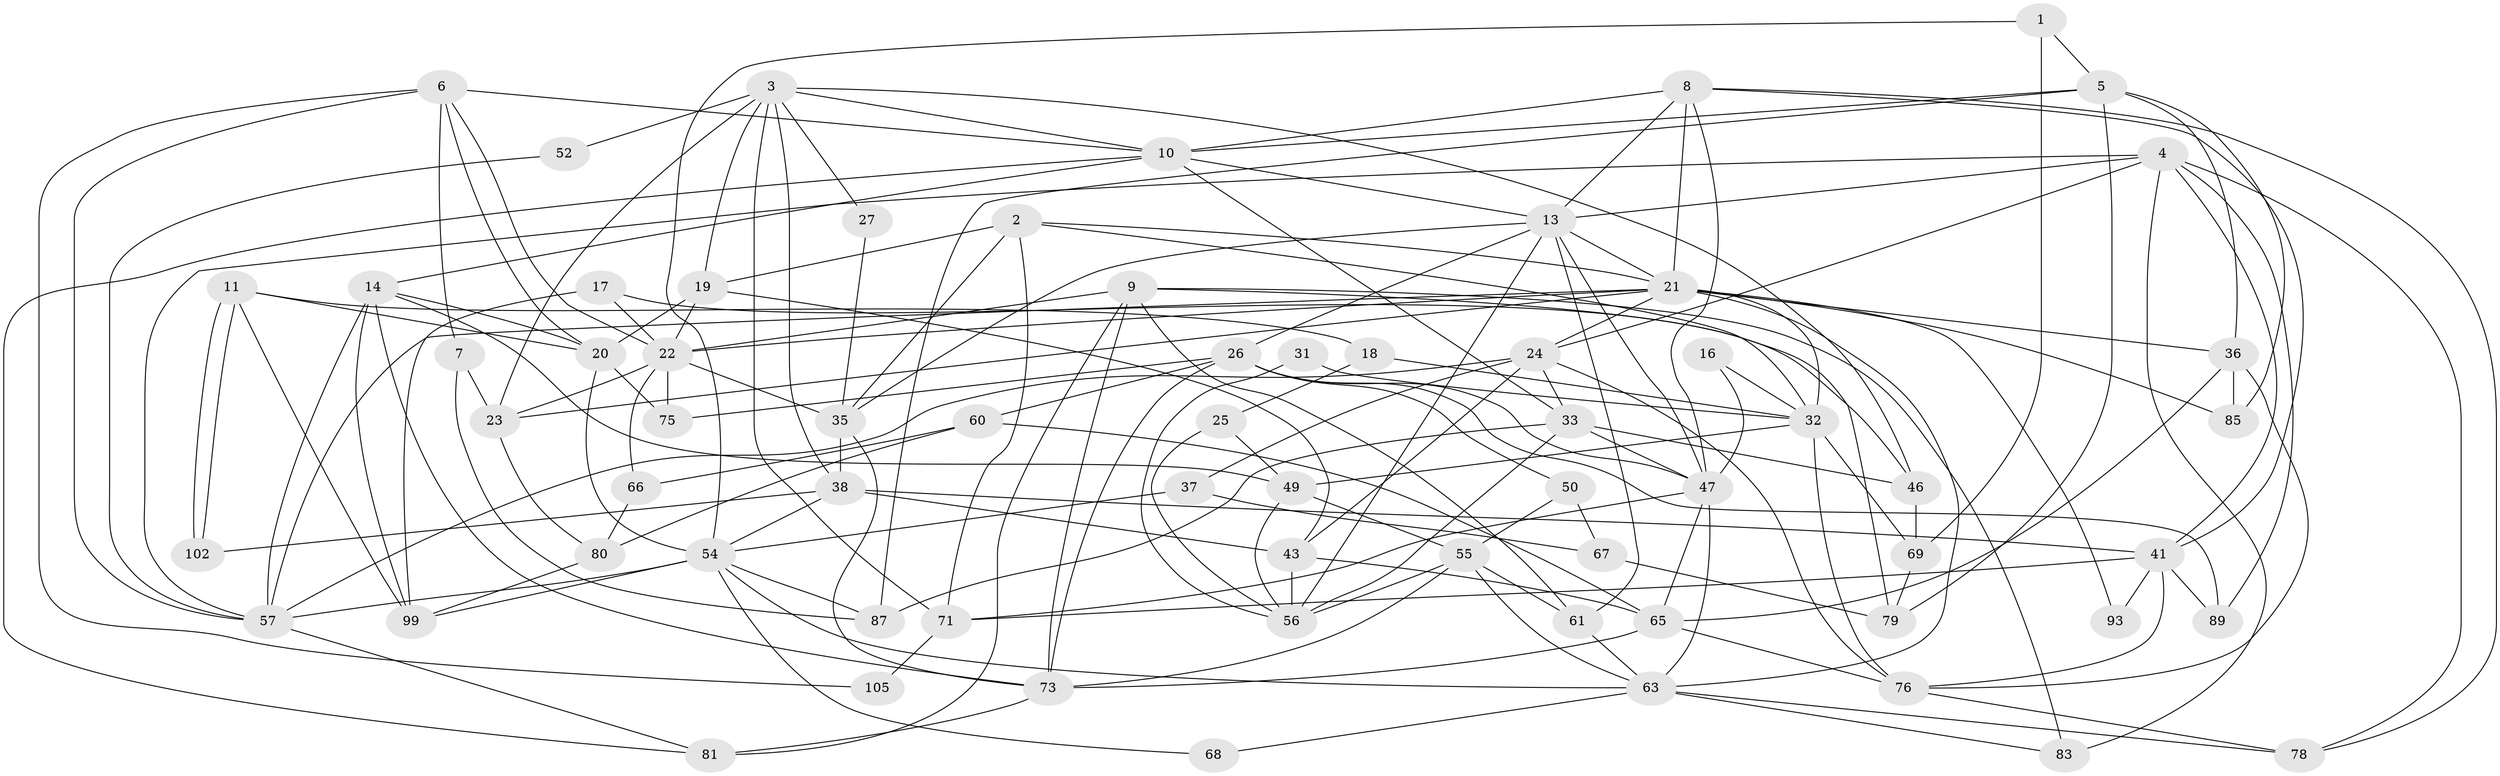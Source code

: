 // Generated by graph-tools (version 1.1) at 2025/52/02/27/25 19:52:06]
// undirected, 67 vertices, 169 edges
graph export_dot {
graph [start="1"]
  node [color=gray90,style=filled];
  1;
  2 [super="+59"];
  3 [super="+62"];
  4 [super="+30"];
  5 [super="+15"];
  6 [super="+74"];
  7 [super="+40"];
  8 [super="+42"];
  9 [super="+92"];
  10 [super="+104"];
  11 [super="+12"];
  13 [super="+39"];
  14 [super="+29"];
  16;
  17;
  18;
  19 [super="+34"];
  20 [super="+45"];
  21 [super="+44"];
  22 [super="+28"];
  23 [super="+48"];
  24 [super="+58"];
  25;
  26 [super="+77"];
  27;
  31;
  32;
  33 [super="+64"];
  35 [super="+84"];
  36 [super="+98"];
  37;
  38 [super="+90"];
  41 [super="+101"];
  43 [super="+103"];
  46 [super="+51"];
  47 [super="+86"];
  49 [super="+53"];
  50;
  52;
  54 [super="+72"];
  55 [super="+70"];
  56 [super="+100"];
  57 [super="+88"];
  60;
  61;
  63 [super="+94"];
  65 [super="+97"];
  66;
  67 [super="+82"];
  68;
  69;
  71;
  73 [super="+95"];
  75;
  76 [super="+96"];
  78;
  79;
  80;
  81 [super="+91"];
  83;
  85;
  87;
  89;
  93;
  99;
  102;
  105;
  1 -- 69;
  1 -- 5;
  1 -- 54;
  2 -- 21;
  2 -- 32;
  2 -- 19;
  2 -- 71;
  2 -- 35;
  3 -- 71;
  3 -- 46;
  3 -- 38;
  3 -- 52;
  3 -- 23;
  3 -- 10;
  3 -- 27;
  3 -- 19;
  4 -- 13;
  4 -- 78;
  4 -- 83;
  4 -- 89;
  4 -- 41;
  4 -- 24;
  4 -- 57;
  5 -- 87;
  5 -- 85;
  5 -- 36;
  5 -- 79;
  5 -- 10;
  6 -- 7;
  6 -- 10;
  6 -- 105;
  6 -- 20;
  6 -- 57;
  6 -- 22;
  7 -- 23;
  7 -- 87;
  8 -- 78;
  8 -- 41;
  8 -- 21;
  8 -- 10;
  8 -- 13;
  8 -- 47;
  9 -- 61;
  9 -- 79;
  9 -- 81;
  9 -- 83;
  9 -- 73;
  9 -- 22;
  10 -- 13;
  10 -- 33;
  10 -- 81;
  10 -- 14;
  11 -- 18;
  11 -- 102;
  11 -- 102;
  11 -- 20;
  11 -- 99;
  13 -- 61;
  13 -- 35;
  13 -- 21;
  13 -- 56;
  13 -- 47;
  13 -- 26;
  14 -- 20;
  14 -- 49;
  14 -- 99;
  14 -- 73;
  14 -- 57;
  16 -- 32;
  16 -- 47;
  17 -- 22;
  17 -- 99;
  17 -- 46;
  18 -- 32;
  18 -- 25;
  19 -- 43;
  19 -- 20;
  19 -- 22;
  20 -- 54;
  20 -- 75;
  21 -- 32;
  21 -- 63;
  21 -- 36;
  21 -- 22;
  21 -- 23;
  21 -- 24;
  21 -- 85;
  21 -- 93;
  21 -- 57;
  22 -- 75;
  22 -- 23;
  22 -- 35 [weight=2];
  22 -- 66;
  23 -- 80;
  24 -- 33;
  24 -- 37;
  24 -- 57;
  24 -- 43;
  24 -- 76;
  25 -- 56;
  25 -- 49;
  26 -- 89;
  26 -- 47;
  26 -- 50;
  26 -- 75;
  26 -- 73;
  26 -- 60;
  27 -- 35;
  31 -- 32;
  31 -- 56;
  32 -- 69;
  32 -- 76;
  32 -- 49;
  33 -- 87 [weight=2];
  33 -- 46;
  33 -- 56;
  33 -- 47;
  35 -- 38;
  35 -- 73;
  36 -- 65;
  36 -- 85;
  36 -- 76;
  37 -- 54;
  37 -- 67;
  38 -- 54;
  38 -- 102;
  38 -- 43;
  38 -- 41;
  41 -- 89;
  41 -- 71;
  41 -- 93;
  41 -- 76;
  43 -- 56;
  43 -- 65;
  46 -- 69;
  47 -- 65;
  47 -- 63;
  47 -- 71;
  49 -- 55;
  49 -- 56;
  50 -- 67;
  50 -- 55;
  52 -- 57;
  54 -- 87;
  54 -- 99;
  54 -- 68;
  54 -- 63;
  54 -- 57;
  55 -- 73;
  55 -- 56;
  55 -- 63;
  55 -- 61;
  57 -- 81;
  60 -- 66;
  60 -- 80;
  60 -- 65;
  61 -- 63;
  63 -- 83;
  63 -- 68;
  63 -- 78;
  65 -- 73;
  65 -- 76;
  66 -- 80;
  67 -- 79;
  69 -- 79;
  71 -- 105;
  73 -- 81;
  76 -- 78;
  80 -- 99;
}
